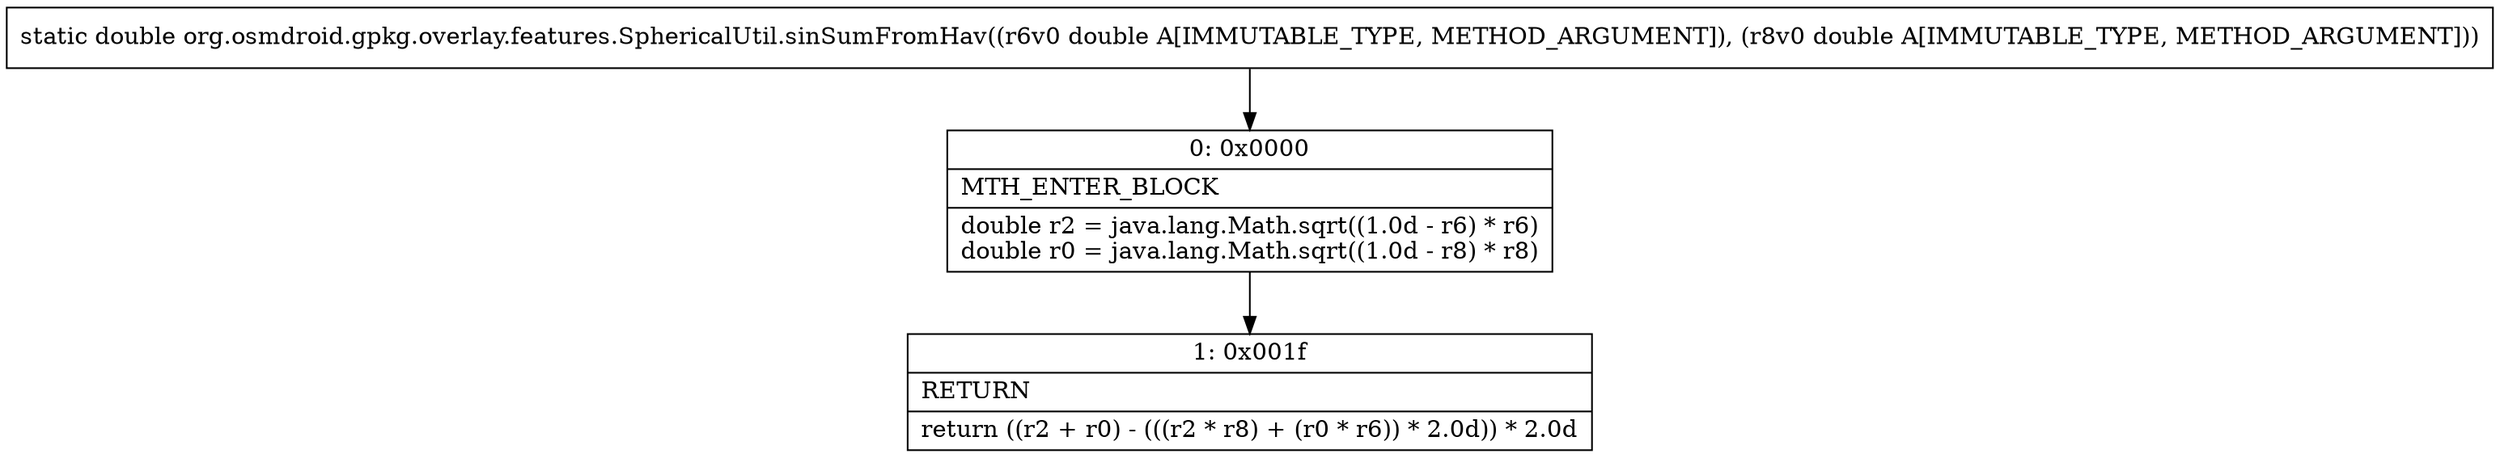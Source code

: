 digraph "CFG fororg.osmdroid.gpkg.overlay.features.SphericalUtil.sinSumFromHav(DD)D" {
Node_0 [shape=record,label="{0\:\ 0x0000|MTH_ENTER_BLOCK\l|double r2 = java.lang.Math.sqrt((1.0d \- r6) * r6)\ldouble r0 = java.lang.Math.sqrt((1.0d \- r8) * r8)\l}"];
Node_1 [shape=record,label="{1\:\ 0x001f|RETURN\l|return ((r2 + r0) \- (((r2 * r8) + (r0 * r6)) * 2.0d)) * 2.0d\l}"];
MethodNode[shape=record,label="{static double org.osmdroid.gpkg.overlay.features.SphericalUtil.sinSumFromHav((r6v0 double A[IMMUTABLE_TYPE, METHOD_ARGUMENT]), (r8v0 double A[IMMUTABLE_TYPE, METHOD_ARGUMENT])) }"];
MethodNode -> Node_0;
Node_0 -> Node_1;
}

